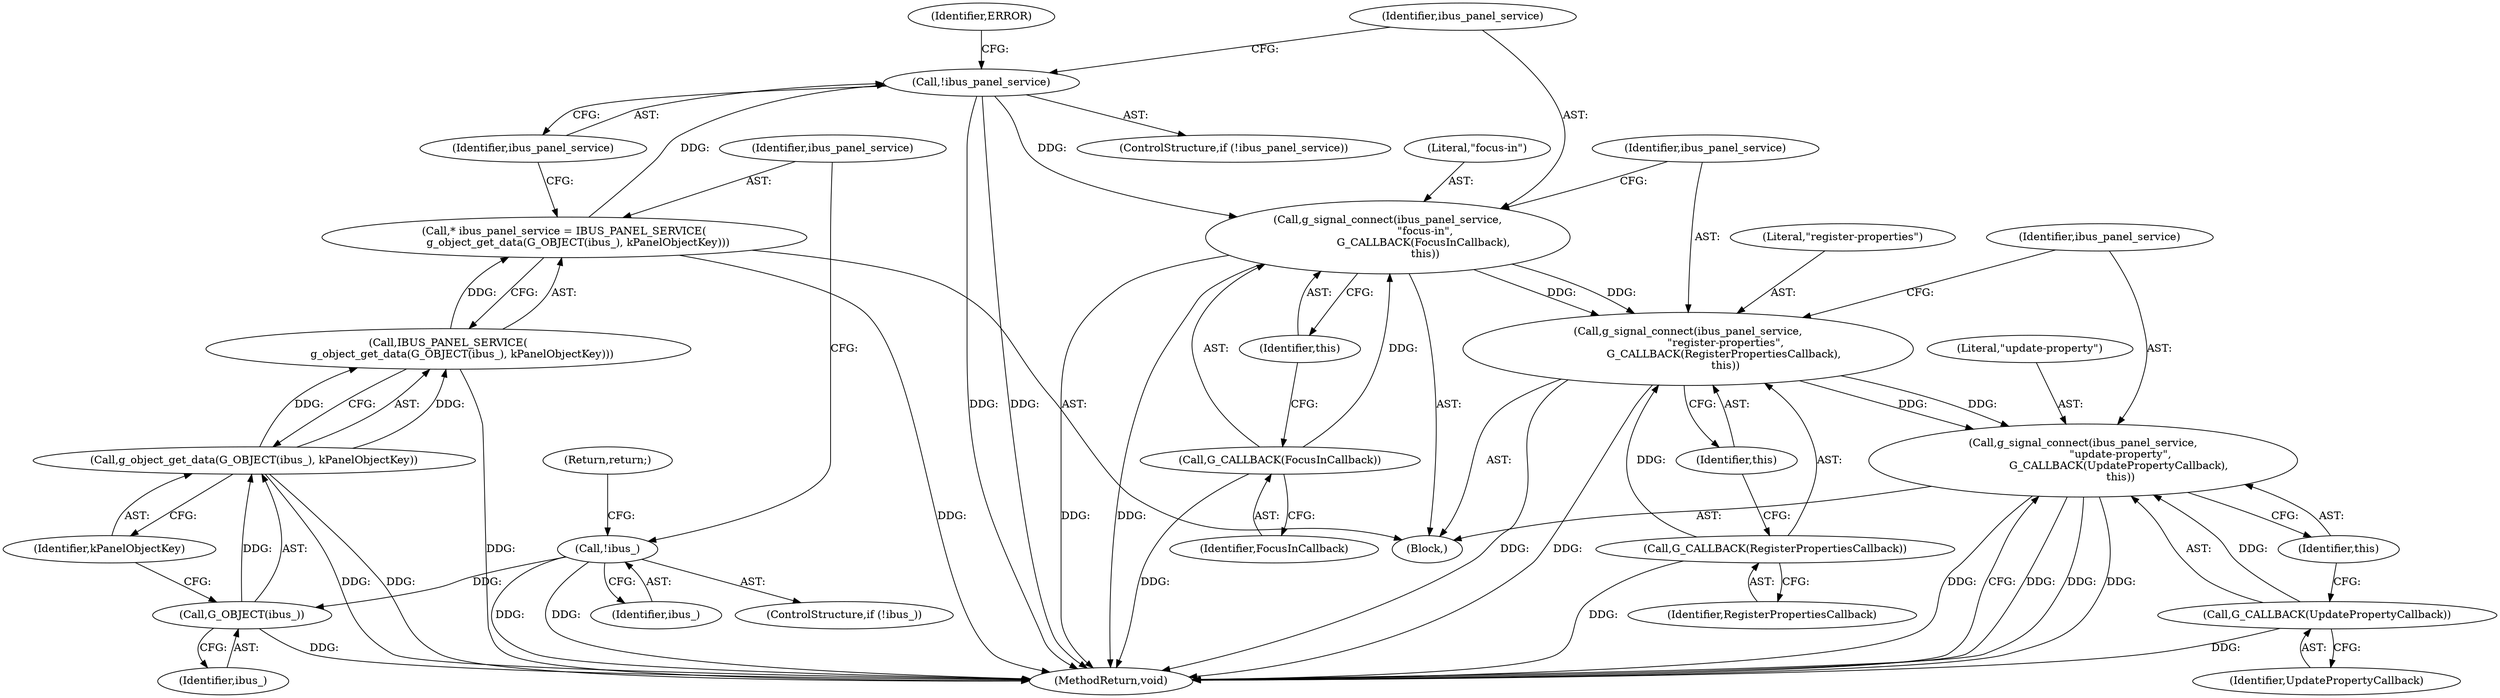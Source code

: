digraph "1_Chrome_dc7b094a338c6c521f918f478e993f0f74bbea0d_54@API" {
"1000136" [label="(Call,g_signal_connect(ibus_panel_service,\n                      \"update-property\",\n                     G_CALLBACK(UpdatePropertyCallback),\n                      this))"];
"1000130" [label="(Call,g_signal_connect(ibus_panel_service,\n                      \"register-properties\",\n                     G_CALLBACK(RegisterPropertiesCallback),\n                      this))"];
"1000124" [label="(Call,g_signal_connect(ibus_panel_service,\n                      \"focus-in\",\n                     G_CALLBACK(FocusInCallback),\n                      this))"];
"1000116" [label="(Call,!ibus_panel_service)"];
"1000108" [label="(Call,* ibus_panel_service = IBUS_PANEL_SERVICE(\n        g_object_get_data(G_OBJECT(ibus_), kPanelObjectKey)))"];
"1000110" [label="(Call,IBUS_PANEL_SERVICE(\n        g_object_get_data(G_OBJECT(ibus_), kPanelObjectKey)))"];
"1000111" [label="(Call,g_object_get_data(G_OBJECT(ibus_), kPanelObjectKey))"];
"1000112" [label="(Call,G_OBJECT(ibus_))"];
"1000103" [label="(Call,!ibus_)"];
"1000127" [label="(Call,G_CALLBACK(FocusInCallback))"];
"1000133" [label="(Call,G_CALLBACK(RegisterPropertiesCallback))"];
"1000139" [label="(Call,G_CALLBACK(UpdatePropertyCallback))"];
"1000125" [label="(Identifier,ibus_panel_service)"];
"1000138" [label="(Literal,\"update-property\")"];
"1000104" [label="(Identifier,ibus_)"];
"1000141" [label="(Identifier,this)"];
"1000137" [label="(Identifier,ibus_panel_service)"];
"1000127" [label="(Call,G_CALLBACK(FocusInCallback))"];
"1000136" [label="(Call,g_signal_connect(ibus_panel_service,\n                      \"update-property\",\n                     G_CALLBACK(UpdatePropertyCallback),\n                      this))"];
"1000114" [label="(Identifier,kPanelObjectKey)"];
"1000112" [label="(Call,G_OBJECT(ibus_))"];
"1000106" [label="(Return,return;)"];
"1000129" [label="(Identifier,this)"];
"1000103" [label="(Call,!ibus_)"];
"1000110" [label="(Call,IBUS_PANEL_SERVICE(\n        g_object_get_data(G_OBJECT(ibus_), kPanelObjectKey)))"];
"1000126" [label="(Literal,\"focus-in\")"];
"1000109" [label="(Identifier,ibus_panel_service)"];
"1000124" [label="(Call,g_signal_connect(ibus_panel_service,\n                      \"focus-in\",\n                     G_CALLBACK(FocusInCallback),\n                      this))"];
"1000113" [label="(Identifier,ibus_)"];
"1000117" [label="(Identifier,ibus_panel_service)"];
"1000142" [label="(MethodReturn,void)"];
"1000130" [label="(Call,g_signal_connect(ibus_panel_service,\n                      \"register-properties\",\n                     G_CALLBACK(RegisterPropertiesCallback),\n                      this))"];
"1000108" [label="(Call,* ibus_panel_service = IBUS_PANEL_SERVICE(\n        g_object_get_data(G_OBJECT(ibus_), kPanelObjectKey)))"];
"1000140" [label="(Identifier,UpdatePropertyCallback)"];
"1000134" [label="(Identifier,RegisterPropertiesCallback)"];
"1000121" [label="(Identifier,ERROR)"];
"1000115" [label="(ControlStructure,if (!ibus_panel_service))"];
"1000132" [label="(Literal,\"register-properties\")"];
"1000135" [label="(Identifier,this)"];
"1000116" [label="(Call,!ibus_panel_service)"];
"1000139" [label="(Call,G_CALLBACK(UpdatePropertyCallback))"];
"1000133" [label="(Call,G_CALLBACK(RegisterPropertiesCallback))"];
"1000102" [label="(ControlStructure,if (!ibus_))"];
"1000128" [label="(Identifier,FocusInCallback)"];
"1000101" [label="(Block,)"];
"1000111" [label="(Call,g_object_get_data(G_OBJECT(ibus_), kPanelObjectKey))"];
"1000131" [label="(Identifier,ibus_panel_service)"];
"1000136" -> "1000101"  [label="AST: "];
"1000136" -> "1000141"  [label="CFG: "];
"1000137" -> "1000136"  [label="AST: "];
"1000138" -> "1000136"  [label="AST: "];
"1000139" -> "1000136"  [label="AST: "];
"1000141" -> "1000136"  [label="AST: "];
"1000142" -> "1000136"  [label="CFG: "];
"1000136" -> "1000142"  [label="DDG: "];
"1000136" -> "1000142"  [label="DDG: "];
"1000136" -> "1000142"  [label="DDG: "];
"1000136" -> "1000142"  [label="DDG: "];
"1000130" -> "1000136"  [label="DDG: "];
"1000130" -> "1000136"  [label="DDG: "];
"1000139" -> "1000136"  [label="DDG: "];
"1000130" -> "1000101"  [label="AST: "];
"1000130" -> "1000135"  [label="CFG: "];
"1000131" -> "1000130"  [label="AST: "];
"1000132" -> "1000130"  [label="AST: "];
"1000133" -> "1000130"  [label="AST: "];
"1000135" -> "1000130"  [label="AST: "];
"1000137" -> "1000130"  [label="CFG: "];
"1000130" -> "1000142"  [label="DDG: "];
"1000130" -> "1000142"  [label="DDG: "];
"1000124" -> "1000130"  [label="DDG: "];
"1000124" -> "1000130"  [label="DDG: "];
"1000133" -> "1000130"  [label="DDG: "];
"1000124" -> "1000101"  [label="AST: "];
"1000124" -> "1000129"  [label="CFG: "];
"1000125" -> "1000124"  [label="AST: "];
"1000126" -> "1000124"  [label="AST: "];
"1000127" -> "1000124"  [label="AST: "];
"1000129" -> "1000124"  [label="AST: "];
"1000131" -> "1000124"  [label="CFG: "];
"1000124" -> "1000142"  [label="DDG: "];
"1000124" -> "1000142"  [label="DDG: "];
"1000116" -> "1000124"  [label="DDG: "];
"1000127" -> "1000124"  [label="DDG: "];
"1000116" -> "1000115"  [label="AST: "];
"1000116" -> "1000117"  [label="CFG: "];
"1000117" -> "1000116"  [label="AST: "];
"1000121" -> "1000116"  [label="CFG: "];
"1000125" -> "1000116"  [label="CFG: "];
"1000116" -> "1000142"  [label="DDG: "];
"1000116" -> "1000142"  [label="DDG: "];
"1000108" -> "1000116"  [label="DDG: "];
"1000108" -> "1000101"  [label="AST: "];
"1000108" -> "1000110"  [label="CFG: "];
"1000109" -> "1000108"  [label="AST: "];
"1000110" -> "1000108"  [label="AST: "];
"1000117" -> "1000108"  [label="CFG: "];
"1000108" -> "1000142"  [label="DDG: "];
"1000110" -> "1000108"  [label="DDG: "];
"1000110" -> "1000111"  [label="CFG: "];
"1000111" -> "1000110"  [label="AST: "];
"1000110" -> "1000142"  [label="DDG: "];
"1000111" -> "1000110"  [label="DDG: "];
"1000111" -> "1000110"  [label="DDG: "];
"1000111" -> "1000114"  [label="CFG: "];
"1000112" -> "1000111"  [label="AST: "];
"1000114" -> "1000111"  [label="AST: "];
"1000111" -> "1000142"  [label="DDG: "];
"1000111" -> "1000142"  [label="DDG: "];
"1000112" -> "1000111"  [label="DDG: "];
"1000112" -> "1000113"  [label="CFG: "];
"1000113" -> "1000112"  [label="AST: "];
"1000114" -> "1000112"  [label="CFG: "];
"1000112" -> "1000142"  [label="DDG: "];
"1000103" -> "1000112"  [label="DDG: "];
"1000103" -> "1000102"  [label="AST: "];
"1000103" -> "1000104"  [label="CFG: "];
"1000104" -> "1000103"  [label="AST: "];
"1000106" -> "1000103"  [label="CFG: "];
"1000109" -> "1000103"  [label="CFG: "];
"1000103" -> "1000142"  [label="DDG: "];
"1000103" -> "1000142"  [label="DDG: "];
"1000127" -> "1000128"  [label="CFG: "];
"1000128" -> "1000127"  [label="AST: "];
"1000129" -> "1000127"  [label="CFG: "];
"1000127" -> "1000142"  [label="DDG: "];
"1000133" -> "1000134"  [label="CFG: "];
"1000134" -> "1000133"  [label="AST: "];
"1000135" -> "1000133"  [label="CFG: "];
"1000133" -> "1000142"  [label="DDG: "];
"1000139" -> "1000140"  [label="CFG: "];
"1000140" -> "1000139"  [label="AST: "];
"1000141" -> "1000139"  [label="CFG: "];
"1000139" -> "1000142"  [label="DDG: "];
}
